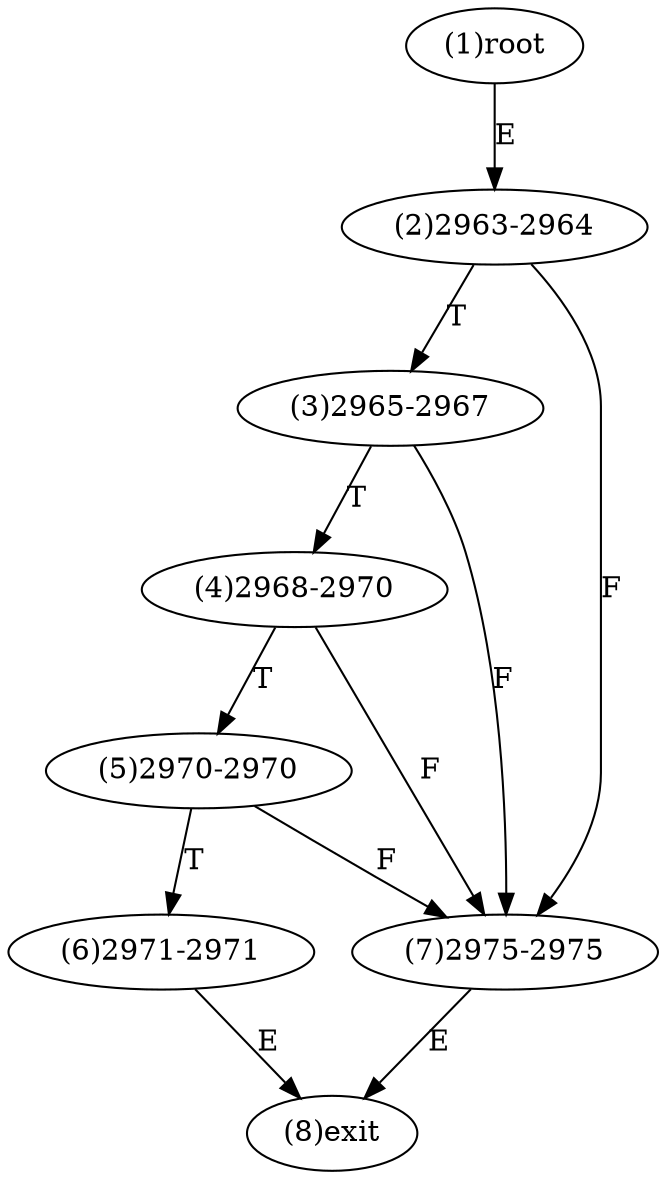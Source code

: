 digraph "" { 
1[ label="(1)root"];
2[ label="(2)2963-2964"];
3[ label="(3)2965-2967"];
4[ label="(4)2968-2970"];
5[ label="(5)2970-2970"];
6[ label="(6)2971-2971"];
7[ label="(7)2975-2975"];
8[ label="(8)exit"];
1->2[ label="E"];
2->7[ label="F"];
2->3[ label="T"];
3->7[ label="F"];
3->4[ label="T"];
4->7[ label="F"];
4->5[ label="T"];
5->7[ label="F"];
5->6[ label="T"];
6->8[ label="E"];
7->8[ label="E"];
}